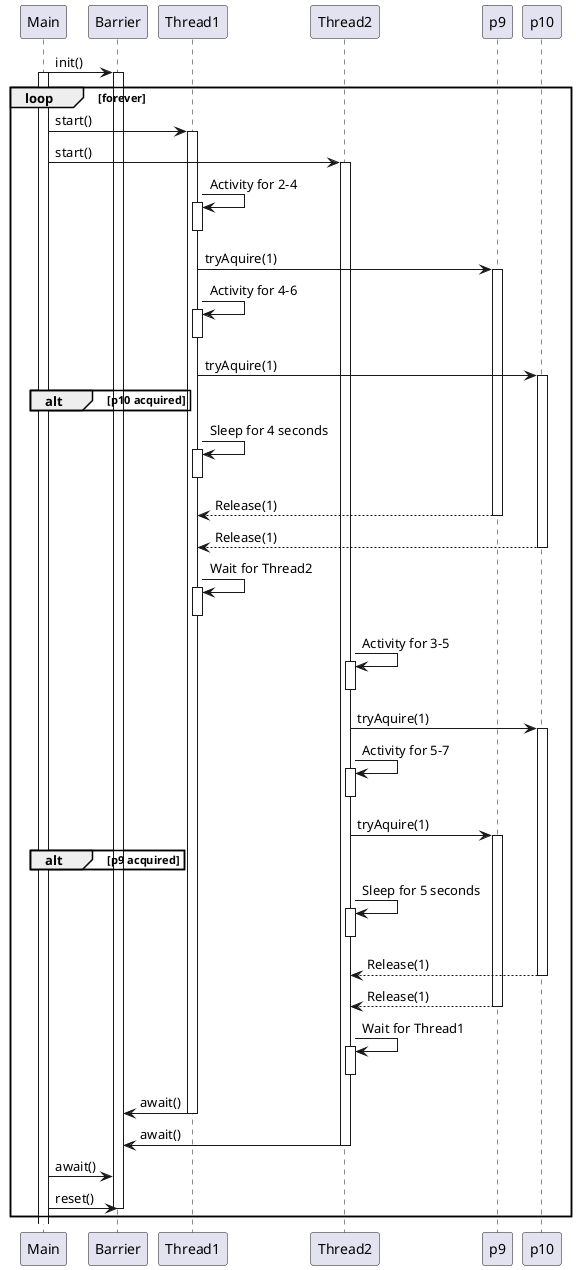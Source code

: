 @startuml

Main -> Barrier : init()
activate Barrier
loop forever

    activate Main
    Main -> Thread1 : start()
    activate Thread1
    Main -> Thread2 : start()
    activate Thread2


    Thread1 -> Thread1 : Activity for 2-4
    activate Thread1
    deactivate Thread1
    Thread1 -> p9 : tryAquire(1)
    activate p9
    Thread1 -> Thread1 : Activity for 4-6
    activate Thread1
    deactivate Thread1
    Thread1 -> p10 : tryAquire(1)
    alt p10 acquired
        activate p10
    end
    Thread1 -> Thread1 : Sleep for 4 seconds
    activate Thread1
    deactivate Thread1
    Thread1 <-- p9 : Release(1)
    deactivate p9
    Thread1 <-- p10 : Release(1)
    deactivate p10
    Thread1 -> Thread1 : Wait for Thread2
    activate Thread1
    deactivate Thread1

    Thread2 -> Thread2 : Activity for 3-5
    activate Thread2
    deactivate Thread2
    Thread2 -> p10 : tryAquire(1)
    activate p10
    Thread2 -> Thread2 : Activity for 5-7
    activate Thread2
    deactivate Thread2
    Thread2 -> p9 : tryAquire(1)
    alt p9 acquired
        activate p9
    end
    activate p9
    Thread2 -> Thread2 : Sleep for 5 seconds
    activate Thread2
    deactivate Thread2
    Thread2 <-- p10 : Release(1)
    deactivate p10
    Thread2 <-- p9 : Release(1)
    deactivate p9
    Thread2 -> Thread2 : Wait for Thread1
    activate Thread2
    deactivate Thread2

    Thread1 -> Barrier : await()
    deactivate Thread1
    Thread2 -> Barrier : await()
    deactivate Thread2
    Main -> Barrier : await()
    Main -> Barrier : reset()
    deactivate Barrier

end loop

@enduml
